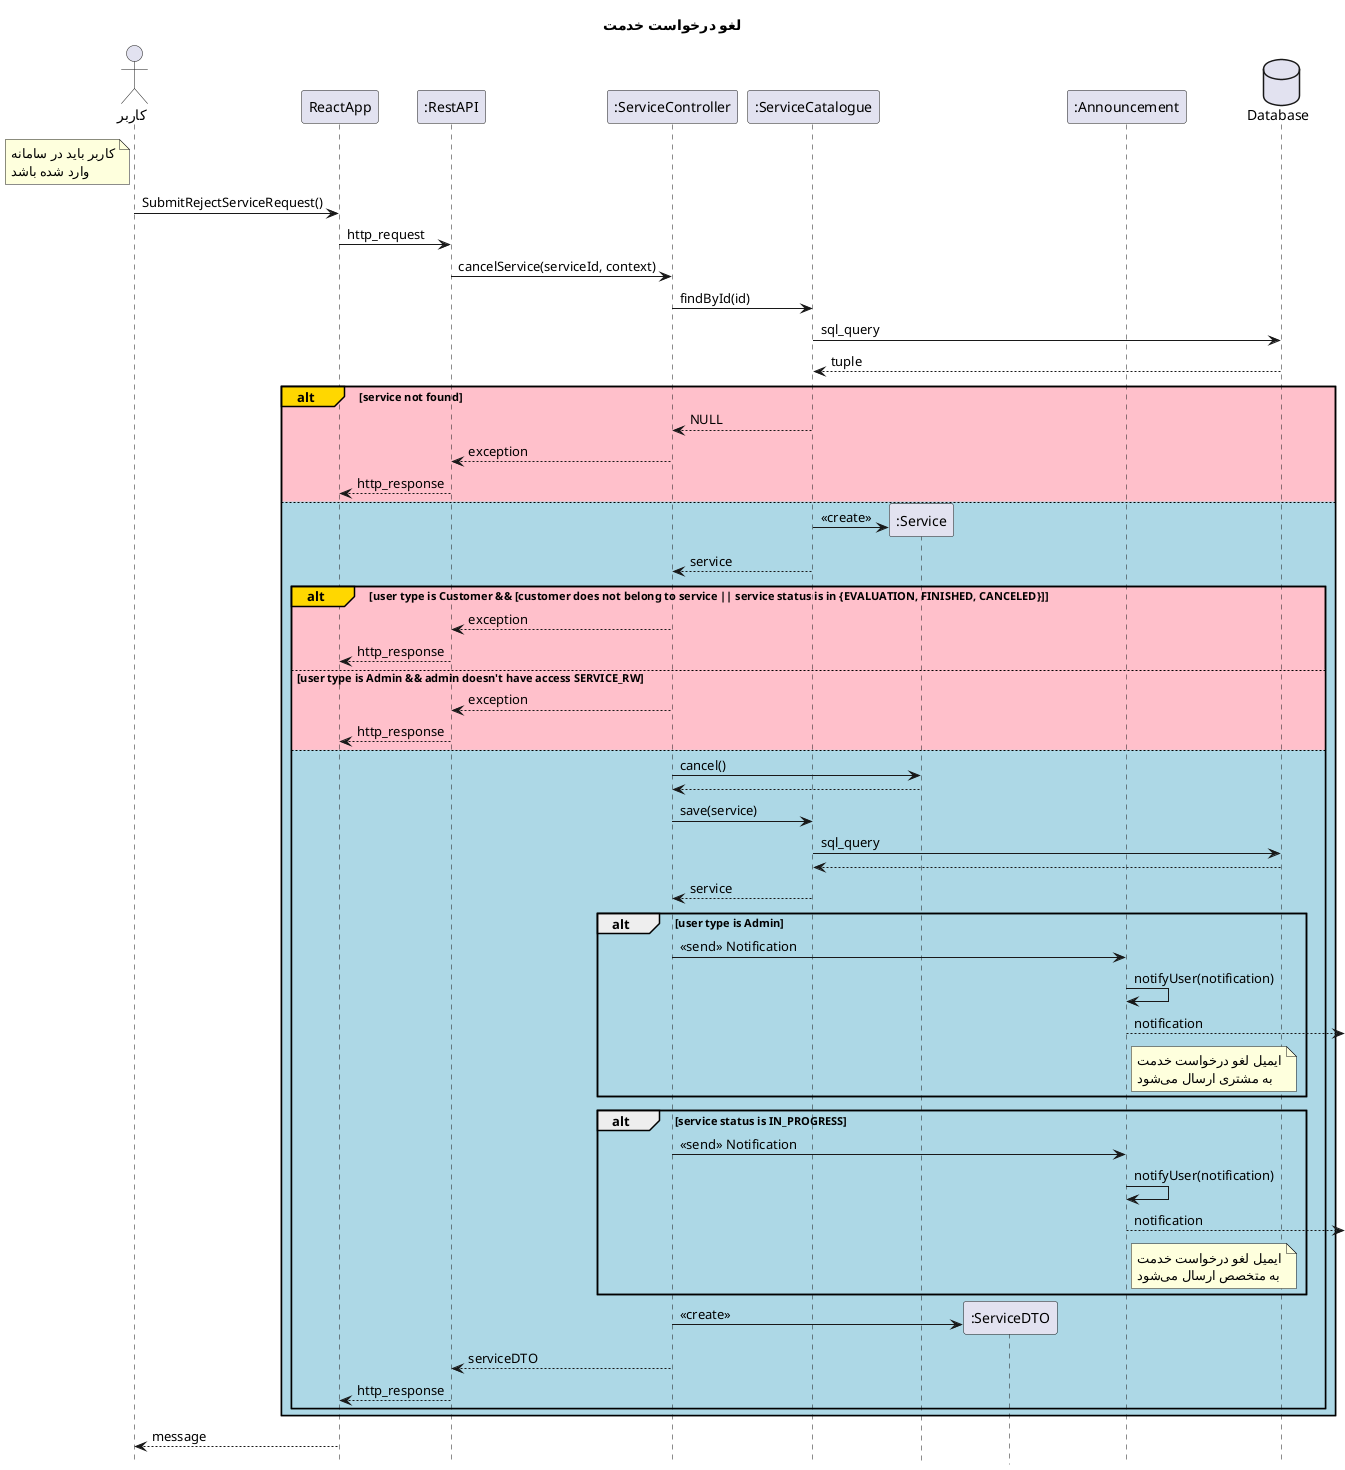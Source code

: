 @startuml cancelService
hide footbox
title "لغو درخواست خدمت"
actor       "کاربر" as user
participant ReactApp
participant ":RestAPI" as RestAPI
participant ":ServiceController" as ServiceController
participant ":ServiceCatalogue" as ServiceCatalogue
participant ":Service" as Service
participant ":ServiceDTO" as ServiceDTO
participant ":Announcement" as Announcement
database Database
note left of user
    کاربر باید در سامانه
    وارد شده باشد
end note

user -> ReactApp: SubmitRejectServiceRequest()
ReactApp -> RestAPI: http_request
RestAPI -> ServiceController: cancelService(serviceId, context)
ServiceController -> ServiceCatalogue: findById(id)
ServiceCatalogue -> Database: sql_query
return tuple
alt#Gold #Pink service not found

    ServiceCatalogue --> ServiceController: NULL
    ServiceController --> RestAPI: exception
    RestAPI --> ReactApp: http_response

else #LightBlue

    ServiceCatalogue -> Service **: <<create>>
    ServiceCatalogue --> ServiceController: service

    alt#Gold #Pink user type is Customer && [customer does not belong to service || service status is in {EVALUATION, FINISHED, CANCELED}]

        ServiceController --> RestAPI: exception
        RestAPI --> ReactApp: http_response

    else #Pink user type is Admin && admin doesn't have access SERVICE_RW

        ServiceController --> RestAPI: exception
        RestAPI --> ReactApp: http_response

    else #LightBlue

        ServiceController -> Service: cancel()
        return
        ServiceController -> ServiceCatalogue: save(service)
        ServiceCatalogue -> Database: sql_query
        return
        ServiceCatalogue --> ServiceController: service
        alt user type is Admin

            ServiceController -> Announcement: <<send>> Notification
            Announcement -> Announcement: notifyUser(notification)
            Announcement -->: notification
            note right of Announcement
                ایمیل لغو درخواست خدمت
                به مشتری ارسال می‌شود
            end note

        end
        alt service status is IN_PROGRESS

            ServiceController -> Announcement: <<send>> Notification
            Announcement -> Announcement: notifyUser(notification)
            Announcement -->: notification
            note right of Announcement
                ایمیل لغو درخواست خدمت
                به متخصص ارسال می‌شود
            end note

        end
        ServiceController -> ServiceDTO **: <<create>>
        ServiceController --> RestAPI: serviceDTO
        RestAPI --> ReactApp: http_response

    end

end

ReactApp --> user: message
@enduml